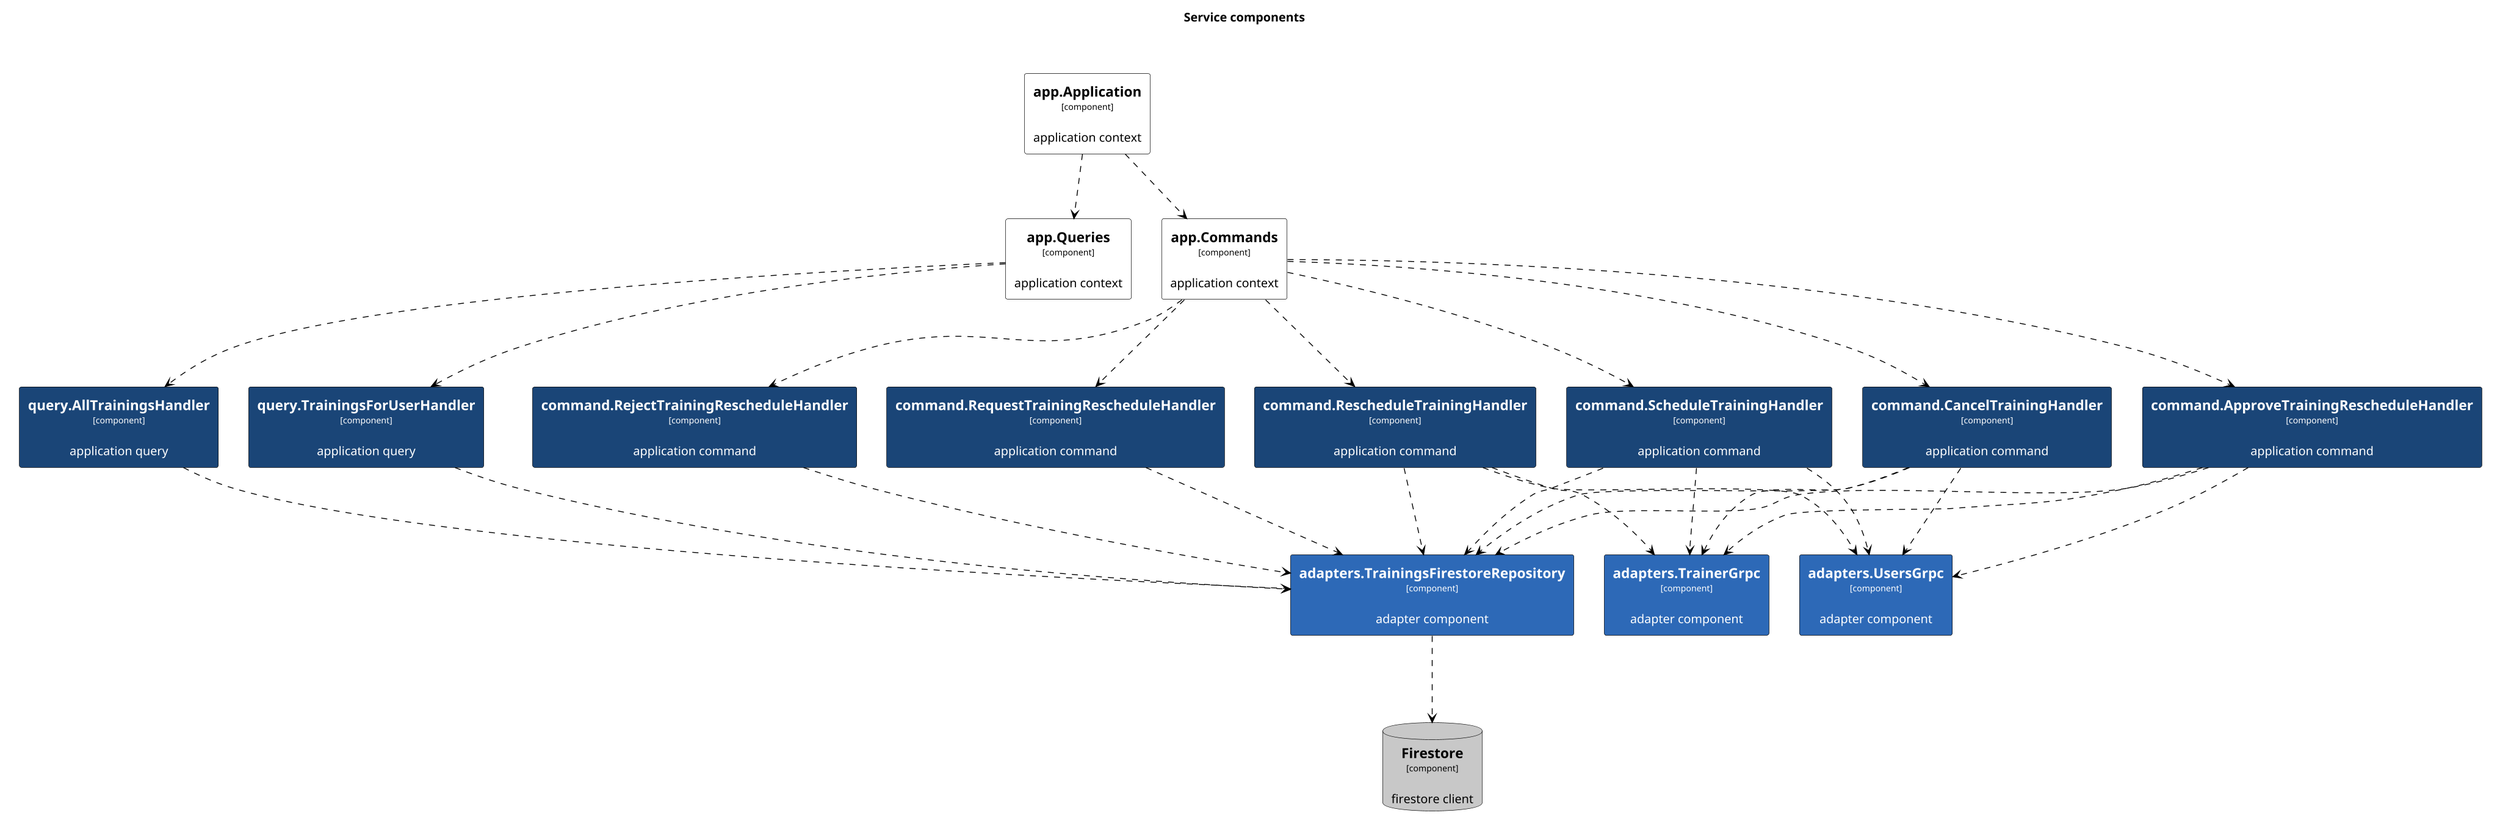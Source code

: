 This diagram has been generated with go-structurizr 
[https://github.com/krzysztofreczek/go-structurizr]

@startuml

title Service components

skinparam {
  shadowing false
  arrowFontSize 10
  defaultTextAlignment center
  wrapWidth 200
  maxMessageSize 100
}
hide stereotype
top to bottom direction

scale 4096 width

skinparam rectangle<<_GROUP>> {
  FontColor #ffffff
  BorderColor #ffffff
}

skinparam rectangle<<APP>> {
  BackgroundColor #1a4577
  FontColor #ffffff
  BorderColor #000000
}

skinparam rectangle<<ADAPTER>> {
  BackgroundColor #2d69b7
  FontColor #ffffff
  BorderColor #000000
}

skinparam rectangle<<DOMAIN>> {
  BackgroundColor #ffffff
  FontColor #000000
  BorderColor #000000
}

skinparam database<<DB>> {
  BackgroundColor #c8c8c8
  FontColor #000000
  BorderColor #000000
}

skinparam rectangle<<ROOT>> {
  BackgroundColor #ffffff
  FontColor #000000
  BorderColor #000000
}

rectangle 0ROOT <<_GROUP>> {
	rectangle "==app.Application\n<size:10>[component]</size>\n\napplication context" <<ROOT>> as 1595196051
}
rectangle 0ROOT <<_GROUP>> {
	rectangle "==app.Queries\n<size:10>[component]</size>\n\napplication context" <<ROOT>> as 2827497597
}
rectangle 0ROOT <<_GROUP>> {
	rectangle "==app.Commands\n<size:10>[component]</size>\n\napplication context" <<ROOT>> as 2042358025
}
1595196051 .[#000000].> 2042358025 : ""
1595196051 .[#000000].> 2827497597 : ""
rectangle 28274975971APP <<_GROUP>> {
	rectangle "==query.AllTrainingsHandler\n<size:10>[component]</size>\n\napplication query" <<APP>> as 3287812968
}
2827497597 .[#000000].> 3287812968 : ""
rectangle 28274975971APP <<_GROUP>> {
	rectangle "==query.TrainingsForUserHandler\n<size:10>[component]</size>\n\napplication query" <<APP>> as 1094798405
}
2827497597 .[#000000].> 1094798405 : ""
rectangle 20423580251APP <<_GROUP>> {
	rectangle "==command.ApproveTrainingRescheduleHandler\n<size:10>[component]</size>\n\napplication command" <<APP>> as 3887158788
}
2042358025 .[#000000].> 3887158788 : ""
rectangle 20423580251APP <<_GROUP>> {
	rectangle "==command.CancelTrainingHandler\n<size:10>[component]</size>\n\napplication command" <<APP>> as 224341371
}
2042358025 .[#000000].> 224341371 : ""
rectangle 20423580251APP <<_GROUP>> {
	rectangle "==command.RejectTrainingRescheduleHandler\n<size:10>[component]</size>\n\napplication command" <<APP>> as 2302791080
}
2042358025 .[#000000].> 2302791080 : ""
rectangle 20423580251APP <<_GROUP>> {
	rectangle "==command.RescheduleTrainingHandler\n<size:10>[component]</size>\n\napplication command" <<APP>> as 3456104041
}
2042358025 .[#000000].> 3456104041 : ""
rectangle 20423580251APP <<_GROUP>> {
	rectangle "==command.RequestTrainingRescheduleHandler\n<size:10>[component]</size>\n\napplication command" <<APP>> as 4186077052
}
2042358025 .[#000000].> 4186077052 : ""
rectangle 20423580251APP <<_GROUP>> {
	rectangle "==command.ScheduleTrainingHandler\n<size:10>[component]</size>\n\napplication command" <<APP>> as 142372322
}
2042358025 .[#000000].> 142372322 : ""
rectangle 34561040412ADAPTER <<_GROUP>> {
	rectangle "==adapters.TrainingsFirestoreRepository\n<size:10>[component]</size>\n\nadapter component" <<ADAPTER>> as 1383687574
}
3456104041 .[#000000].> 1383687574 : ""
rectangle 34561040412ADAPTER <<_GROUP>> {
	rectangle "==adapters.UsersGrpc\n<size:10>[component]</size>\n\nadapter component" <<ADAPTER>> as 881049450
}
3456104041 .[#000000].> 881049450 : ""
rectangle 34561040412ADAPTER <<_GROUP>> {
	rectangle "==adapters.TrainerGrpc\n<size:10>[component]</size>\n\nadapter component" <<ADAPTER>> as 2401551451
}
3456104041 .[#000000].> 2401551451 : ""
4186077052 .[#000000].> 1383687574 : ""
3287812968 .[#000000].> 1383687574 : ""
224341371 .[#000000].> 881049450 : ""
224341371 .[#000000].> 2401551451 : ""
224341371 .[#000000].> 1383687574 : ""
2302791080 .[#000000].> 1383687574 : ""
3887158788 .[#000000].> 1383687574 : ""
3887158788 .[#000000].> 881049450 : ""
3887158788 .[#000000].> 2401551451 : ""
142372322 .[#000000].> 1383687574 : ""
142372322 .[#000000].> 881049450 : ""
142372322 .[#000000].> 2401551451 : ""
1094798405 .[#000000].> 1383687574 : ""
rectangle 13836875743DB <<_GROUP>> {
	database "==Firestore\n<size:10>[component]</size>\n\nfirestore client" <<DB>> as 650530190
}
1383687574 .[#000000].> 650530190 : ""
@enduml
